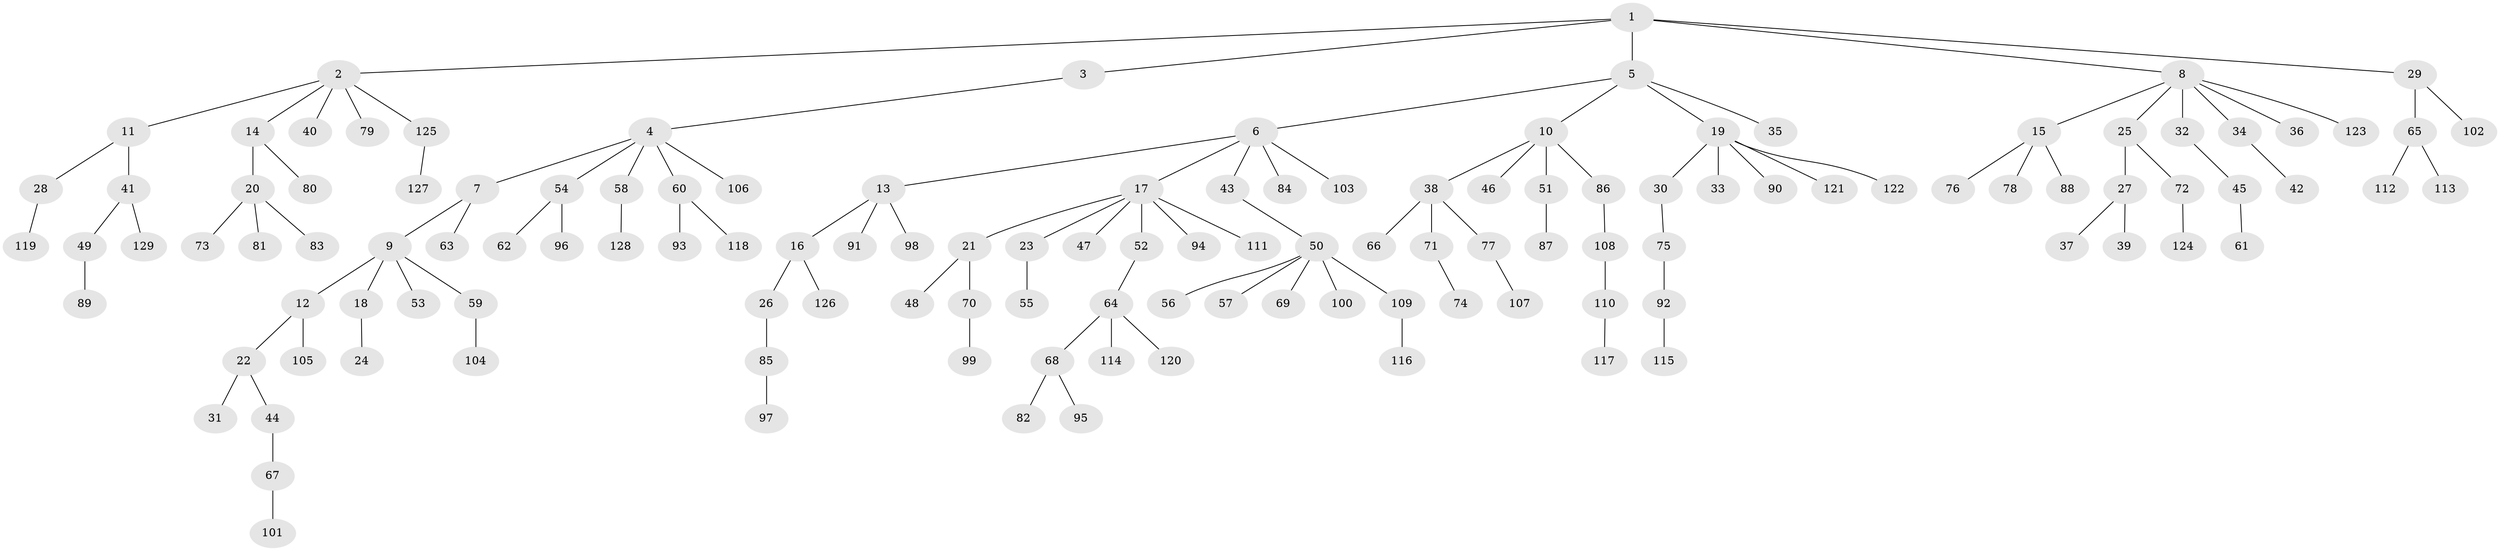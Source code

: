 // Generated by graph-tools (version 1.1) at 2025/26/03/09/25 03:26:24]
// undirected, 129 vertices, 128 edges
graph export_dot {
graph [start="1"]
  node [color=gray90,style=filled];
  1;
  2;
  3;
  4;
  5;
  6;
  7;
  8;
  9;
  10;
  11;
  12;
  13;
  14;
  15;
  16;
  17;
  18;
  19;
  20;
  21;
  22;
  23;
  24;
  25;
  26;
  27;
  28;
  29;
  30;
  31;
  32;
  33;
  34;
  35;
  36;
  37;
  38;
  39;
  40;
  41;
  42;
  43;
  44;
  45;
  46;
  47;
  48;
  49;
  50;
  51;
  52;
  53;
  54;
  55;
  56;
  57;
  58;
  59;
  60;
  61;
  62;
  63;
  64;
  65;
  66;
  67;
  68;
  69;
  70;
  71;
  72;
  73;
  74;
  75;
  76;
  77;
  78;
  79;
  80;
  81;
  82;
  83;
  84;
  85;
  86;
  87;
  88;
  89;
  90;
  91;
  92;
  93;
  94;
  95;
  96;
  97;
  98;
  99;
  100;
  101;
  102;
  103;
  104;
  105;
  106;
  107;
  108;
  109;
  110;
  111;
  112;
  113;
  114;
  115;
  116;
  117;
  118;
  119;
  120;
  121;
  122;
  123;
  124;
  125;
  126;
  127;
  128;
  129;
  1 -- 2;
  1 -- 3;
  1 -- 5;
  1 -- 8;
  1 -- 29;
  2 -- 11;
  2 -- 14;
  2 -- 40;
  2 -- 79;
  2 -- 125;
  3 -- 4;
  4 -- 7;
  4 -- 54;
  4 -- 58;
  4 -- 60;
  4 -- 106;
  5 -- 6;
  5 -- 10;
  5 -- 19;
  5 -- 35;
  6 -- 13;
  6 -- 17;
  6 -- 43;
  6 -- 84;
  6 -- 103;
  7 -- 9;
  7 -- 63;
  8 -- 15;
  8 -- 25;
  8 -- 32;
  8 -- 34;
  8 -- 36;
  8 -- 123;
  9 -- 12;
  9 -- 18;
  9 -- 53;
  9 -- 59;
  10 -- 38;
  10 -- 46;
  10 -- 51;
  10 -- 86;
  11 -- 28;
  11 -- 41;
  12 -- 22;
  12 -- 105;
  13 -- 16;
  13 -- 91;
  13 -- 98;
  14 -- 20;
  14 -- 80;
  15 -- 76;
  15 -- 78;
  15 -- 88;
  16 -- 26;
  16 -- 126;
  17 -- 21;
  17 -- 23;
  17 -- 47;
  17 -- 52;
  17 -- 94;
  17 -- 111;
  18 -- 24;
  19 -- 30;
  19 -- 33;
  19 -- 90;
  19 -- 121;
  19 -- 122;
  20 -- 73;
  20 -- 81;
  20 -- 83;
  21 -- 48;
  21 -- 70;
  22 -- 31;
  22 -- 44;
  23 -- 55;
  25 -- 27;
  25 -- 72;
  26 -- 85;
  27 -- 37;
  27 -- 39;
  28 -- 119;
  29 -- 65;
  29 -- 102;
  30 -- 75;
  32 -- 45;
  34 -- 42;
  38 -- 66;
  38 -- 71;
  38 -- 77;
  41 -- 49;
  41 -- 129;
  43 -- 50;
  44 -- 67;
  45 -- 61;
  49 -- 89;
  50 -- 56;
  50 -- 57;
  50 -- 69;
  50 -- 100;
  50 -- 109;
  51 -- 87;
  52 -- 64;
  54 -- 62;
  54 -- 96;
  58 -- 128;
  59 -- 104;
  60 -- 93;
  60 -- 118;
  64 -- 68;
  64 -- 114;
  64 -- 120;
  65 -- 112;
  65 -- 113;
  67 -- 101;
  68 -- 82;
  68 -- 95;
  70 -- 99;
  71 -- 74;
  72 -- 124;
  75 -- 92;
  77 -- 107;
  85 -- 97;
  86 -- 108;
  92 -- 115;
  108 -- 110;
  109 -- 116;
  110 -- 117;
  125 -- 127;
}
